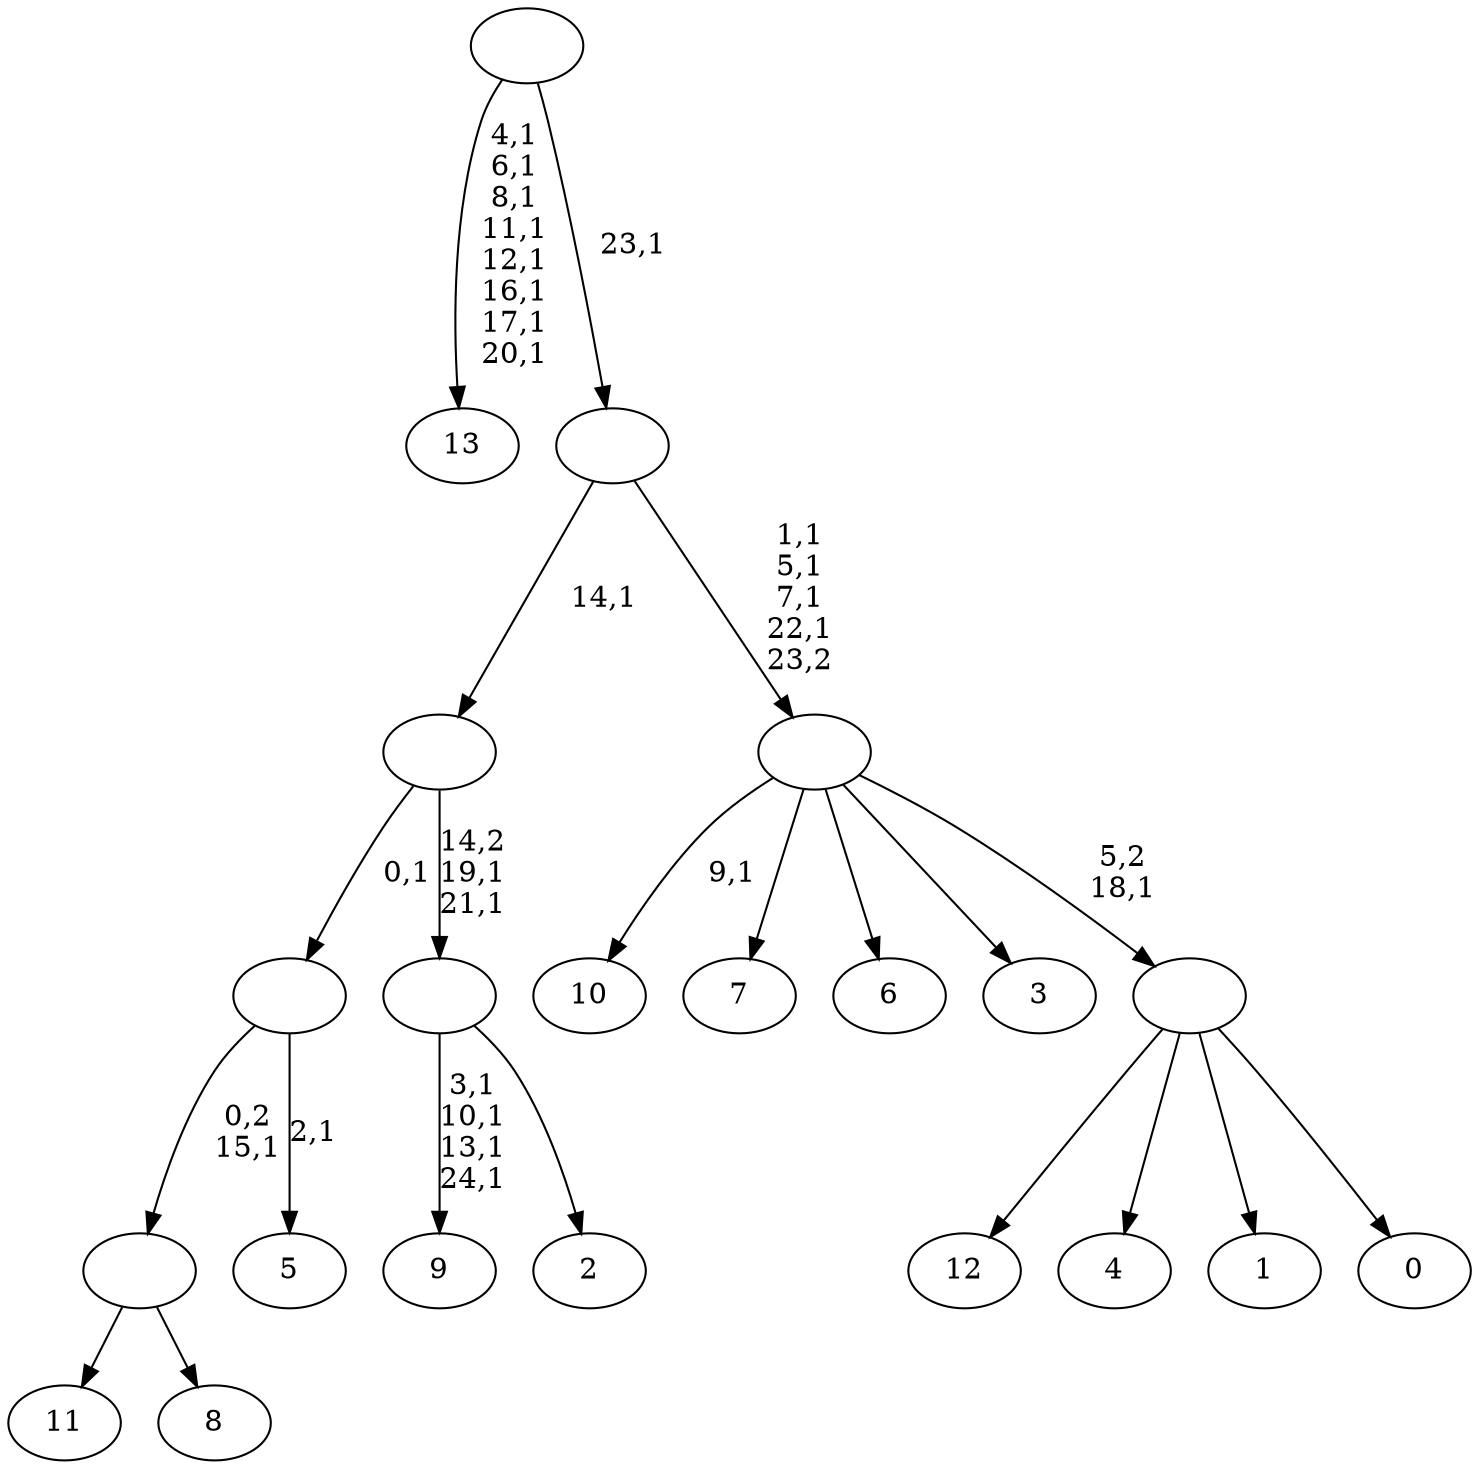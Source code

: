 digraph T {
	39 [label="13"]
	30 [label="12"]
	29 [label="11"]
	28 [label="10"]
	26 [label="9"]
	21 [label="8"]
	20 [label=""]
	19 [label="7"]
	18 [label="6"]
	17 [label="5"]
	15 [label=""]
	14 [label="4"]
	13 [label="3"]
	12 [label="2"]
	11 [label=""]
	9 [label=""]
	8 [label="1"]
	7 [label="0"]
	6 [label=""]
	5 [label=""]
	1 [label=""]
	0 [label=""]
	20 -> 29 [label=""]
	20 -> 21 [label=""]
	15 -> 17 [label="2,1"]
	15 -> 20 [label="0,2\n15,1"]
	11 -> 26 [label="3,1\n10,1\n13,1\n24,1"]
	11 -> 12 [label=""]
	9 -> 11 [label="14,2\n19,1\n21,1"]
	9 -> 15 [label="0,1"]
	6 -> 30 [label=""]
	6 -> 14 [label=""]
	6 -> 8 [label=""]
	6 -> 7 [label=""]
	5 -> 28 [label="9,1"]
	5 -> 19 [label=""]
	5 -> 18 [label=""]
	5 -> 13 [label=""]
	5 -> 6 [label="5,2\n18,1"]
	1 -> 5 [label="1,1\n5,1\n7,1\n22,1\n23,2"]
	1 -> 9 [label="14,1"]
	0 -> 39 [label="4,1\n6,1\n8,1\n11,1\n12,1\n16,1\n17,1\n20,1"]
	0 -> 1 [label="23,1"]
}
